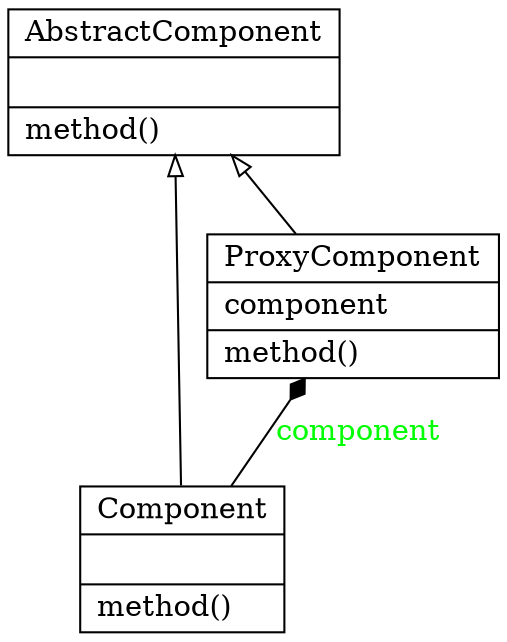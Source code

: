 digraph "classes" {
charset="utf-8"
rankdir=BT
"0" [label="{AbstractComponent|\l|method()\l}", shape="record"];
"1" [label="{Component|\l|method()\l}", shape="record"];
"2" [label="{ProxyComponent|component\l|method()\l}", shape="record"];
"1" -> "0" [arrowhead="empty", arrowtail="none"];
"2" -> "0" [arrowhead="empty", arrowtail="none"];
"1" -> "2" [arrowhead="diamond", arrowtail="none", fontcolor="green", label="component", style="solid"];
}
